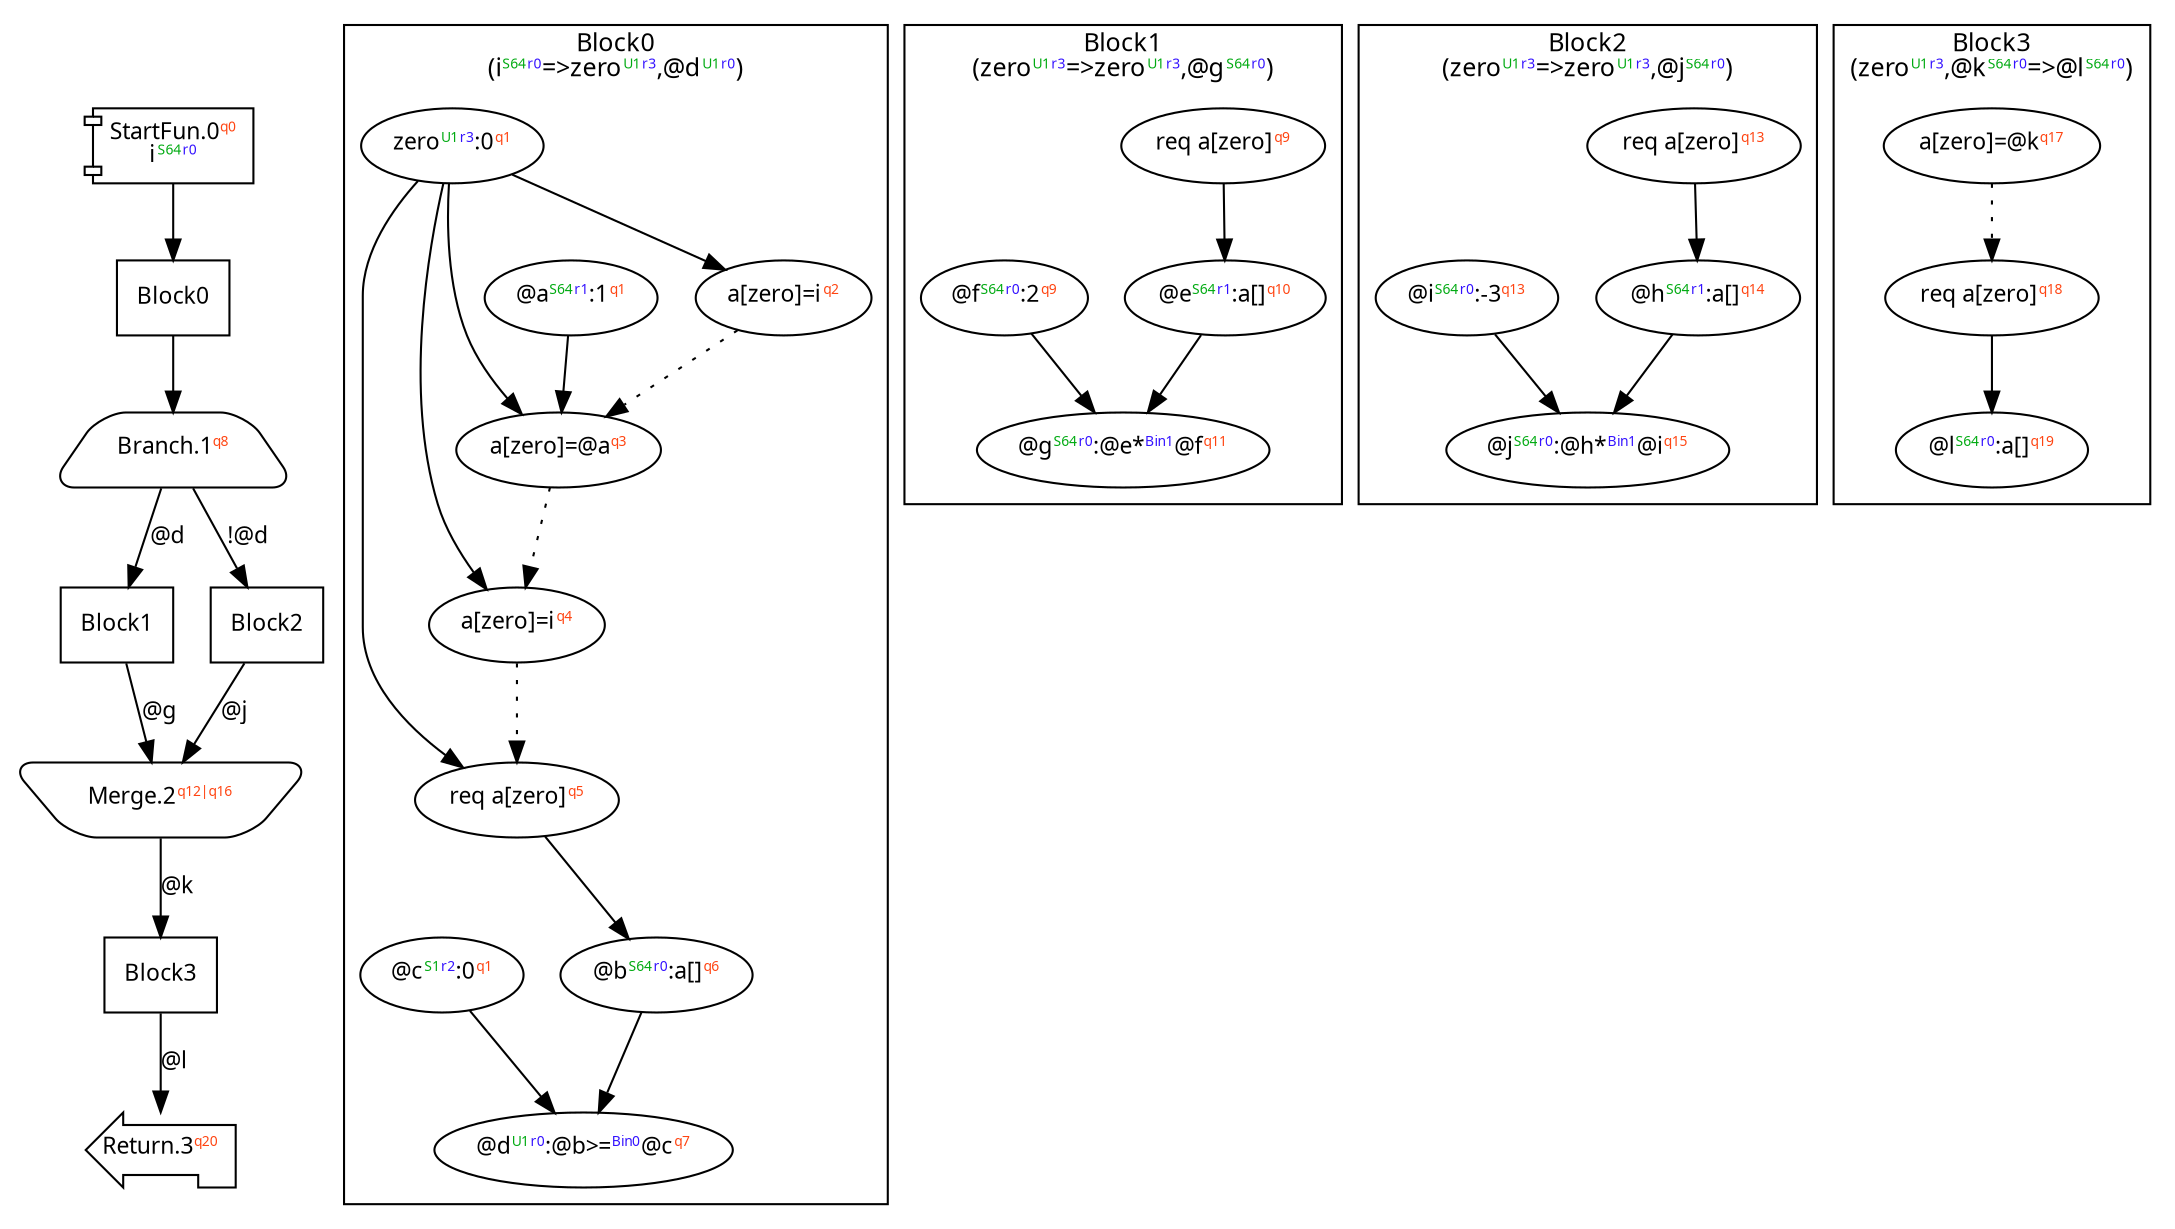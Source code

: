 digraph Program_ {
  graph [fontname = "Monaco", fontsize = 12, ranksep = 0.5];
  node [shape = box, fontname = "Monaco", fontsize = 11; colorscheme = pastel19];
  edge [fontname = "Monaco", fontsize = 11; colorscheme = pastel19];
  Jump0[label = <StartFun.0<font color="#ff4411" point-size="8"><sup>q0</sup></font><br/>i<font color="#00aa11" point-size="8"><sup>S64</sup></font><font color="#3311ff" point-size="8"><sup>r0</sup></font>>; shape = component];
  Jump0 -> Block0;
  Jump1[
    label = <Branch.1<font color="#ff4411" point-size="8"><sup>q8</sup></font>>;
    shape = trapezium; style = rounded;
  ];
  Block0 -> Jump1;
  Jump1 -> Block1 [label="@d"];
  Jump1 -> Block2 [label="!@d"];
  Jump2[label = <Merge.2<font color="#ff4411" point-size="8"><sup>q12|q16</sup></font>>; shape = invtrapezium; style = rounded];
  Block1 -> Jump2 [label="@g"];
  Block2 -> Jump2 [label="@j"];
  Jump2 -> Block3 [label="@k"];
  Jump3[label = <Return.3<font color="#ff4411" point-size="8"><sup>q20</sup></font>>; shape = lpromoter];
  Block3 -> Jump3 [label="@l"];
  Block0 [label = "Block0"];
  Block1 [label = "Block1"];
  Block2 [label = "Block2"];
  Block3 [label = "Block3"];
  subgraph cluster_dfg_Block0 {
    node [shape = oval];
    label = <Block0<br/>(i<font color="#00aa11" point-size="8"><sup>S64</sup></font><font color="#3311ff" point-size="8"><sup>r0</sup></font>=&gt;zero<font color="#00aa11" point-size="8"><sup>U1</sup></font><font color="#3311ff" point-size="8"><sup>r3</sup></font>,@d<font color="#00aa11" point-size="8"><sup>U1</sup></font><font color="#3311ff" point-size="8"><sup>r0</sup></font>)>;
    0 [label=<zero<font color="#00aa11" point-size="8"><sup>U1</sup></font><font color="#3311ff" point-size="8"><sup>r3</sup></font>:0<font color="#ff4411" point-size="8"><sup>q1</sup></font>>];
    5 [label=<req a[zero]<font color="#ff4411" point-size="8"><sup>q5</sup></font>>];
    1 [label=<a[zero]=i<font color="#ff4411" point-size="8"><sup>q2</sup></font>>];
    6 [label=<@b<font color="#00aa11" point-size="8"><sup>S64</sup></font><font color="#3311ff" point-size="8"><sup>r0</sup></font>:a[]<font color="#ff4411" point-size="8"><sup>q6</sup></font>>];
    2 [label=<@a<font color="#00aa11" point-size="8"><sup>S64</sup></font><font color="#3311ff" point-size="8"><sup>r1</sup></font>:1<font color="#ff4411" point-size="8"><sup>q1</sup></font>>];
    7 [label=<@c<font color="#00aa11" point-size="8"><sup>S1</sup></font><font color="#3311ff" point-size="8"><sup>r2</sup></font>:0<font color="#ff4411" point-size="8"><sup>q1</sup></font>>];
    3 [label=<a[zero]=@a<font color="#ff4411" point-size="8"><sup>q3</sup></font>>];
    8 [label=<@d<font color="#00aa11" point-size="8"><sup>U1</sup></font><font color="#3311ff" point-size="8"><sup>r0</sup></font>:@b&gt;=<font color="#3311ff" point-size="8"><sup>Bin0</sup></font>@c<font color="#ff4411" point-size="8"><sup>q7</sup></font>>];
    4 [label=<a[zero]=i<font color="#ff4411" point-size="8"><sup>q4</sup></font>>];
    0 -> 1;
    0 -> 3;
    0 -> 4;
    0 -> 5;
    2 -> 3;
    6 -> 8;
    7 -> 8;
    1 -> 3 [style = dotted];
    3 -> 4 [style = dotted];
    4 -> 5 [style = dotted];
    5 -> 6 [style = solid];
  }
  subgraph cluster_dfg_Block1 {
    node [shape = oval];
    label = <Block1<br/>(zero<font color="#00aa11" point-size="8"><sup>U1</sup></font><font color="#3311ff" point-size="8"><sup>r3</sup></font>=&gt;zero<font color="#00aa11" point-size="8"><sup>U1</sup></font><font color="#3311ff" point-size="8"><sup>r3</sup></font>,@g<font color="#00aa11" point-size="8"><sup>S64</sup></font><font color="#3311ff" point-size="8"><sup>r0</sup></font>)>;
    10 [label=<@e<font color="#00aa11" point-size="8"><sup>S64</sup></font><font color="#3311ff" point-size="8"><sup>r1</sup></font>:a[]<font color="#ff4411" point-size="8"><sup>q10</sup></font>>];
    9 [label=<req a[zero]<font color="#ff4411" point-size="8"><sup>q9</sup></font>>];
    11 [label=<@f<font color="#00aa11" point-size="8"><sup>S64</sup></font><font color="#3311ff" point-size="8"><sup>r0</sup></font>:2<font color="#ff4411" point-size="8"><sup>q9</sup></font>>];
    12 [label=<@g<font color="#00aa11" point-size="8"><sup>S64</sup></font><font color="#3311ff" point-size="8"><sup>r0</sup></font>:@e*<font color="#3311ff" point-size="8"><sup>Bin1</sup></font>@f<font color="#ff4411" point-size="8"><sup>q11</sup></font>>];
    10 -> 12;
    11 -> 12;
    9 -> 10 [style = solid];
  }
  subgraph cluster_dfg_Block2 {
    node [shape = oval];
    label = <Block2<br/>(zero<font color="#00aa11" point-size="8"><sup>U1</sup></font><font color="#3311ff" point-size="8"><sup>r3</sup></font>=&gt;zero<font color="#00aa11" point-size="8"><sup>U1</sup></font><font color="#3311ff" point-size="8"><sup>r3</sup></font>,@j<font color="#00aa11" point-size="8"><sup>S64</sup></font><font color="#3311ff" point-size="8"><sup>r0</sup></font>)>;
    14 [label=<@h<font color="#00aa11" point-size="8"><sup>S64</sup></font><font color="#3311ff" point-size="8"><sup>r1</sup></font>:a[]<font color="#ff4411" point-size="8"><sup>q14</sup></font>>];
    13 [label=<req a[zero]<font color="#ff4411" point-size="8"><sup>q13</sup></font>>];
    15 [label=<@i<font color="#00aa11" point-size="8"><sup>S64</sup></font><font color="#3311ff" point-size="8"><sup>r0</sup></font>:-3<font color="#ff4411" point-size="8"><sup>q13</sup></font>>];
    16 [label=<@j<font color="#00aa11" point-size="8"><sup>S64</sup></font><font color="#3311ff" point-size="8"><sup>r0</sup></font>:@h*<font color="#3311ff" point-size="8"><sup>Bin1</sup></font>@i<font color="#ff4411" point-size="8"><sup>q15</sup></font>>];
    14 -> 16;
    15 -> 16;
    13 -> 14 [style = solid];
  }
  subgraph cluster_dfg_Block3 {
    node [shape = oval];
    label = <Block3<br/>(zero<font color="#00aa11" point-size="8"><sup>U1</sup></font><font color="#3311ff" point-size="8"><sup>r3</sup></font>,@k<font color="#00aa11" point-size="8"><sup>S64</sup></font><font color="#3311ff" point-size="8"><sup>r0</sup></font>=&gt;@l<font color="#00aa11" point-size="8"><sup>S64</sup></font><font color="#3311ff" point-size="8"><sup>r0</sup></font>)>;
    17 [label=<a[zero]=@k<font color="#ff4411" point-size="8"><sup>q17</sup></font>>];
    19 [label=<@l<font color="#00aa11" point-size="8"><sup>S64</sup></font><font color="#3311ff" point-size="8"><sup>r0</sup></font>:a[]<font color="#ff4411" point-size="8"><sup>q19</sup></font>>];
    18 [label=<req a[zero]<font color="#ff4411" point-size="8"><sup>q18</sup></font>>];
    17 -> 18 [style = dotted];
    18 -> 19 [style = solid];
  }
}
